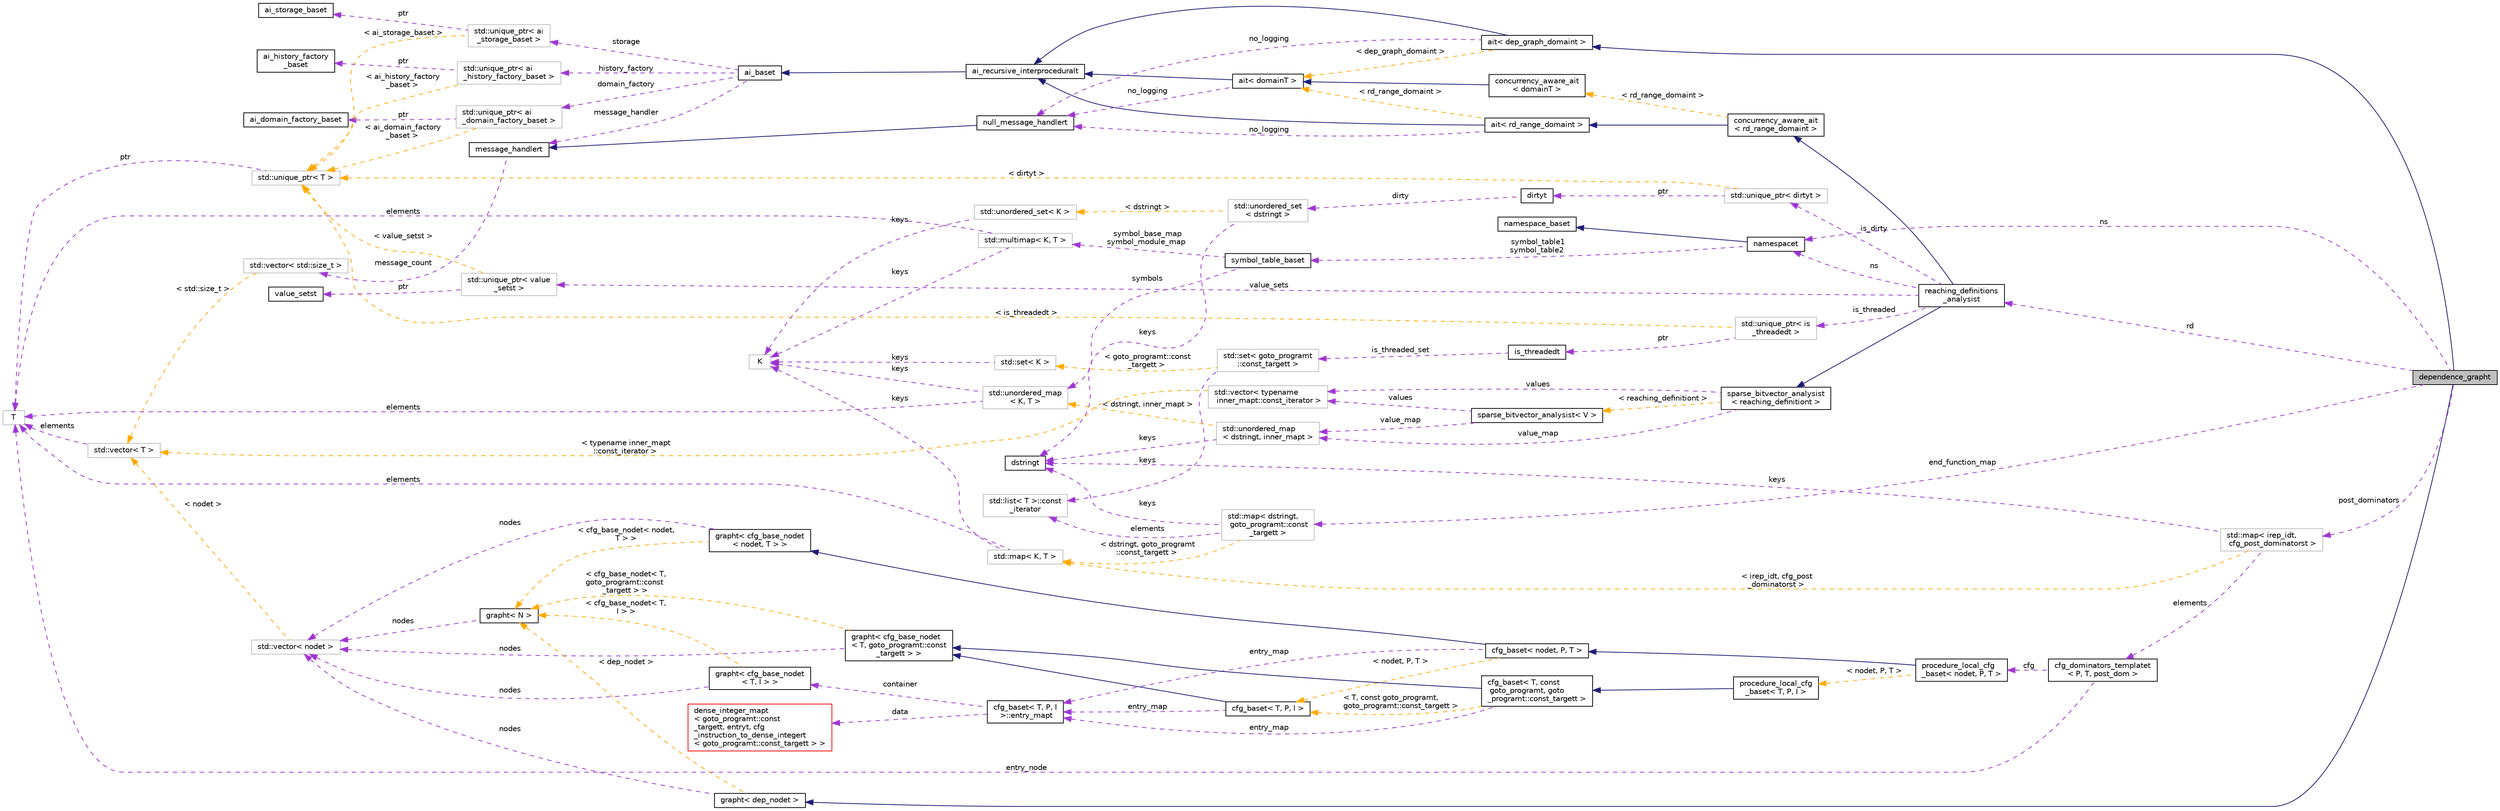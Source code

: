digraph "dependence_grapht"
{
 // LATEX_PDF_SIZE
  bgcolor="transparent";
  edge [fontname="Helvetica",fontsize="10",labelfontname="Helvetica",labelfontsize="10"];
  node [fontname="Helvetica",fontsize="10",shape=record];
  rankdir="LR";
  Node1 [label="dependence_grapht",height=0.2,width=0.4,color="black", fillcolor="grey75", style="filled", fontcolor="black",tooltip=" "];
  Node2 -> Node1 [dir="back",color="midnightblue",fontsize="10",style="solid",fontname="Helvetica"];
  Node2 [label="ait\< dep_graph_domaint \>",height=0.2,width=0.4,color="black",URL="$classait.html",tooltip=" "];
  Node3 -> Node2 [dir="back",color="midnightblue",fontsize="10",style="solid",fontname="Helvetica"];
  Node3 [label="ai_recursive_interproceduralt",height=0.2,width=0.4,color="black",URL="$classai__recursive__interproceduralt.html",tooltip=" "];
  Node4 -> Node3 [dir="back",color="midnightblue",fontsize="10",style="solid",fontname="Helvetica"];
  Node4 [label="ai_baset",height=0.2,width=0.4,color="black",URL="$classai__baset.html",tooltip="This is the basic interface of the abstract interpreter with default implementations of the core func..."];
  Node5 -> Node4 [dir="back",color="darkorchid3",fontsize="10",style="dashed",label=" message_handler" ,fontname="Helvetica"];
  Node5 [label="message_handlert",height=0.2,width=0.4,color="black",URL="$classmessage__handlert.html",tooltip=" "];
  Node6 -> Node5 [dir="back",color="darkorchid3",fontsize="10",style="dashed",label=" message_count" ,fontname="Helvetica"];
  Node6 [label="std::vector\< std::size_t \>",height=0.2,width=0.4,color="grey75",tooltip=" "];
  Node7 -> Node6 [dir="back",color="orange",fontsize="10",style="dashed",label=" \< std::size_t \>" ,fontname="Helvetica"];
  Node7 [label="std::vector\< T \>",height=0.2,width=0.4,color="grey75",tooltip="STL class."];
  Node8 -> Node7 [dir="back",color="darkorchid3",fontsize="10",style="dashed",label=" elements" ,fontname="Helvetica"];
  Node8 [label="T",height=0.2,width=0.4,color="grey75",tooltip=" "];
  Node9 -> Node4 [dir="back",color="darkorchid3",fontsize="10",style="dashed",label=" domain_factory" ,fontname="Helvetica"];
  Node9 [label="std::unique_ptr\< ai\l_domain_factory_baset \>",height=0.2,width=0.4,color="grey75",tooltip=" "];
  Node10 -> Node9 [dir="back",color="darkorchid3",fontsize="10",style="dashed",label=" ptr" ,fontname="Helvetica"];
  Node10 [label="ai_domain_factory_baset",height=0.2,width=0.4,color="black",URL="$classai__domain__factory__baset.html",tooltip=" "];
  Node11 -> Node9 [dir="back",color="orange",fontsize="10",style="dashed",label=" \< ai_domain_factory\l_baset \>" ,fontname="Helvetica"];
  Node11 [label="std::unique_ptr\< T \>",height=0.2,width=0.4,color="grey75",tooltip="STL class."];
  Node8 -> Node11 [dir="back",color="darkorchid3",fontsize="10",style="dashed",label=" ptr" ,fontname="Helvetica"];
  Node12 -> Node4 [dir="back",color="darkorchid3",fontsize="10",style="dashed",label=" storage" ,fontname="Helvetica"];
  Node12 [label="std::unique_ptr\< ai\l_storage_baset \>",height=0.2,width=0.4,color="grey75",tooltip=" "];
  Node13 -> Node12 [dir="back",color="darkorchid3",fontsize="10",style="dashed",label=" ptr" ,fontname="Helvetica"];
  Node13 [label="ai_storage_baset",height=0.2,width=0.4,color="black",URL="$classai__storage__baset.html",tooltip="This is the basic interface for storing domains."];
  Node11 -> Node12 [dir="back",color="orange",fontsize="10",style="dashed",label=" \< ai_storage_baset \>" ,fontname="Helvetica"];
  Node14 -> Node4 [dir="back",color="darkorchid3",fontsize="10",style="dashed",label=" history_factory" ,fontname="Helvetica"];
  Node14 [label="std::unique_ptr\< ai\l_history_factory_baset \>",height=0.2,width=0.4,color="grey75",tooltip=" "];
  Node15 -> Node14 [dir="back",color="darkorchid3",fontsize="10",style="dashed",label=" ptr" ,fontname="Helvetica"];
  Node15 [label="ai_history_factory\l_baset",height=0.2,width=0.4,color="black",URL="$classai__history__factory__baset.html",tooltip="As more detailed histories can get complex (for example, nested loops or deep, mutually recursive cal..."];
  Node11 -> Node14 [dir="back",color="orange",fontsize="10",style="dashed",label=" \< ai_history_factory\l_baset \>" ,fontname="Helvetica"];
  Node16 -> Node2 [dir="back",color="darkorchid3",fontsize="10",style="dashed",label=" no_logging" ,fontname="Helvetica"];
  Node16 [label="null_message_handlert",height=0.2,width=0.4,color="black",URL="$classnull__message__handlert.html",tooltip=" "];
  Node5 -> Node16 [dir="back",color="midnightblue",fontsize="10",style="solid",fontname="Helvetica"];
  Node17 -> Node2 [dir="back",color="orange",fontsize="10",style="dashed",label=" \< dep_graph_domaint \>" ,fontname="Helvetica"];
  Node17 [label="ait\< domainT \>",height=0.2,width=0.4,color="black",URL="$classait.html",tooltip="ait supplies three of the four components needed: an abstract interpreter (in this case handling func..."];
  Node3 -> Node17 [dir="back",color="midnightblue",fontsize="10",style="solid",fontname="Helvetica"];
  Node16 -> Node17 [dir="back",color="darkorchid3",fontsize="10",style="dashed",label=" no_logging" ,fontname="Helvetica"];
  Node18 -> Node1 [dir="back",color="midnightblue",fontsize="10",style="solid",fontname="Helvetica"];
  Node18 [label="grapht\< dep_nodet \>",height=0.2,width=0.4,color="black",URL="$classgrapht.html",tooltip=" "];
  Node19 -> Node18 [dir="back",color="darkorchid3",fontsize="10",style="dashed",label=" nodes" ,fontname="Helvetica"];
  Node19 [label="std::vector\< nodet \>",height=0.2,width=0.4,color="grey75",tooltip=" "];
  Node7 -> Node19 [dir="back",color="orange",fontsize="10",style="dashed",label=" \< nodet \>" ,fontname="Helvetica"];
  Node20 -> Node18 [dir="back",color="orange",fontsize="10",style="dashed",label=" \< dep_nodet \>" ,fontname="Helvetica"];
  Node20 [label="grapht\< N \>",height=0.2,width=0.4,color="black",URL="$classgrapht.html",tooltip="A generic directed graph with a parametric node type."];
  Node19 -> Node20 [dir="back",color="darkorchid3",fontsize="10",style="dashed",label=" nodes" ,fontname="Helvetica"];
  Node21 -> Node1 [dir="back",color="darkorchid3",fontsize="10",style="dashed",label=" end_function_map" ,fontname="Helvetica"];
  Node21 [label="std::map\< dstringt,\l goto_programt::const\l_targett \>",height=0.2,width=0.4,color="grey75",tooltip=" "];
  Node22 -> Node21 [dir="back",color="darkorchid3",fontsize="10",style="dashed",label=" keys" ,fontname="Helvetica"];
  Node22 [label="dstringt",height=0.2,width=0.4,color="black",URL="$classdstringt.html",tooltip="dstringt has one field, an unsigned integer no which is an index into a static table of strings."];
  Node23 -> Node21 [dir="back",color="darkorchid3",fontsize="10",style="dashed",label=" elements" ,fontname="Helvetica"];
  Node23 [label="std::list\< T \>::const\l_iterator",height=0.2,width=0.4,color="grey75",tooltip="STL iterator class."];
  Node24 -> Node21 [dir="back",color="orange",fontsize="10",style="dashed",label=" \< dstringt, goto_programt\l::const_targett \>" ,fontname="Helvetica"];
  Node24 [label="std::map\< K, T \>",height=0.2,width=0.4,color="grey75",tooltip="STL class."];
  Node25 -> Node24 [dir="back",color="darkorchid3",fontsize="10",style="dashed",label=" keys" ,fontname="Helvetica"];
  Node25 [label="K",height=0.2,width=0.4,color="grey75",tooltip=" "];
  Node8 -> Node24 [dir="back",color="darkorchid3",fontsize="10",style="dashed",label=" elements" ,fontname="Helvetica"];
  Node26 -> Node1 [dir="back",color="darkorchid3",fontsize="10",style="dashed",label=" ns" ,fontname="Helvetica"];
  Node26 [label="namespacet",height=0.2,width=0.4,color="black",URL="$classnamespacet.html",tooltip="A namespacet is essentially one or two symbol tables bound together, to allow for symbol lookups in t..."];
  Node27 -> Node26 [dir="back",color="midnightblue",fontsize="10",style="solid",fontname="Helvetica"];
  Node27 [label="namespace_baset",height=0.2,width=0.4,color="black",URL="$classnamespace__baset.html",tooltip="Basic interface for a namespace."];
  Node28 -> Node26 [dir="back",color="darkorchid3",fontsize="10",style="dashed",label=" symbol_table1\nsymbol_table2" ,fontname="Helvetica"];
  Node28 [label="symbol_table_baset",height=0.2,width=0.4,color="black",URL="$classsymbol__table__baset.html",tooltip="The symbol table base class interface."];
  Node29 -> Node28 [dir="back",color="darkorchid3",fontsize="10",style="dashed",label=" symbol_base_map\nsymbol_module_map" ,fontname="Helvetica"];
  Node29 [label="std::multimap\< K, T \>",height=0.2,width=0.4,color="grey75",tooltip="STL class."];
  Node25 -> Node29 [dir="back",color="darkorchid3",fontsize="10",style="dashed",label=" keys" ,fontname="Helvetica"];
  Node8 -> Node29 [dir="back",color="darkorchid3",fontsize="10",style="dashed",label=" elements" ,fontname="Helvetica"];
  Node30 -> Node28 [dir="back",color="darkorchid3",fontsize="10",style="dashed",label=" symbols" ,fontname="Helvetica"];
  Node30 [label="std::unordered_map\l\< K, T \>",height=0.2,width=0.4,color="grey75",tooltip="STL class."];
  Node25 -> Node30 [dir="back",color="darkorchid3",fontsize="10",style="dashed",label=" keys" ,fontname="Helvetica"];
  Node8 -> Node30 [dir="back",color="darkorchid3",fontsize="10",style="dashed",label=" elements" ,fontname="Helvetica"];
  Node31 -> Node1 [dir="back",color="darkorchid3",fontsize="10",style="dashed",label=" rd" ,fontname="Helvetica"];
  Node31 [label="reaching_definitions\l_analysist",height=0.2,width=0.4,color="black",URL="$classreaching__definitions__analysist.html",tooltip=" "];
  Node32 -> Node31 [dir="back",color="midnightblue",fontsize="10",style="solid",fontname="Helvetica"];
  Node32 [label="concurrency_aware_ait\l\< rd_range_domaint \>",height=0.2,width=0.4,color="black",URL="$classconcurrency__aware__ait.html",tooltip=" "];
  Node33 -> Node32 [dir="back",color="midnightblue",fontsize="10",style="solid",fontname="Helvetica"];
  Node33 [label="ait\< rd_range_domaint \>",height=0.2,width=0.4,color="black",URL="$classait.html",tooltip=" "];
  Node3 -> Node33 [dir="back",color="midnightblue",fontsize="10",style="solid",fontname="Helvetica"];
  Node16 -> Node33 [dir="back",color="darkorchid3",fontsize="10",style="dashed",label=" no_logging" ,fontname="Helvetica"];
  Node17 -> Node33 [dir="back",color="orange",fontsize="10",style="dashed",label=" \< rd_range_domaint \>" ,fontname="Helvetica"];
  Node34 -> Node32 [dir="back",color="orange",fontsize="10",style="dashed",label=" \< rd_range_domaint \>" ,fontname="Helvetica"];
  Node34 [label="concurrency_aware_ait\l\< domainT \>",height=0.2,width=0.4,color="black",URL="$classconcurrency__aware__ait.html",tooltip="Base class for concurrency-aware abstract interpretation."];
  Node17 -> Node34 [dir="back",color="midnightblue",fontsize="10",style="solid",fontname="Helvetica"];
  Node35 -> Node31 [dir="back",color="midnightblue",fontsize="10",style="solid",fontname="Helvetica"];
  Node35 [label="sparse_bitvector_analysist\l\< reaching_definitiont \>",height=0.2,width=0.4,color="black",URL="$classsparse__bitvector__analysist.html",tooltip=" "];
  Node36 -> Node35 [dir="back",color="darkorchid3",fontsize="10",style="dashed",label=" value_map" ,fontname="Helvetica"];
  Node36 [label="std::unordered_map\l\< dstringt, inner_mapt \>",height=0.2,width=0.4,color="grey75",tooltip=" "];
  Node22 -> Node36 [dir="back",color="darkorchid3",fontsize="10",style="dashed",label=" keys" ,fontname="Helvetica"];
  Node30 -> Node36 [dir="back",color="orange",fontsize="10",style="dashed",label=" \< dstringt, inner_mapt \>" ,fontname="Helvetica"];
  Node37 -> Node35 [dir="back",color="darkorchid3",fontsize="10",style="dashed",label=" values" ,fontname="Helvetica"];
  Node37 [label="std::vector\< typename\l inner_mapt::const_iterator \>",height=0.2,width=0.4,color="grey75",tooltip=" "];
  Node7 -> Node37 [dir="back",color="orange",fontsize="10",style="dashed",label=" \< typename inner_mapt\l::const_iterator \>" ,fontname="Helvetica"];
  Node38 -> Node35 [dir="back",color="orange",fontsize="10",style="dashed",label=" \< reaching_definitiont \>" ,fontname="Helvetica"];
  Node38 [label="sparse_bitvector_analysist\< V \>",height=0.2,width=0.4,color="black",URL="$classsparse__bitvector__analysist.html",tooltip="An instance of this class provides an assignment of unique numeric ID to each inserted reaching_defin..."];
  Node36 -> Node38 [dir="back",color="darkorchid3",fontsize="10",style="dashed",label=" value_map" ,fontname="Helvetica"];
  Node37 -> Node38 [dir="back",color="darkorchid3",fontsize="10",style="dashed",label=" values" ,fontname="Helvetica"];
  Node39 -> Node31 [dir="back",color="darkorchid3",fontsize="10",style="dashed",label=" is_threaded" ,fontname="Helvetica"];
  Node39 [label="std::unique_ptr\< is\l_threadedt \>",height=0.2,width=0.4,color="grey75",tooltip=" "];
  Node40 -> Node39 [dir="back",color="darkorchid3",fontsize="10",style="dashed",label=" ptr" ,fontname="Helvetica"];
  Node40 [label="is_threadedt",height=0.2,width=0.4,color="black",URL="$classis__threadedt.html",tooltip=" "];
  Node41 -> Node40 [dir="back",color="darkorchid3",fontsize="10",style="dashed",label=" is_threaded_set" ,fontname="Helvetica"];
  Node41 [label="std::set\< goto_programt\l::const_targett \>",height=0.2,width=0.4,color="grey75",tooltip=" "];
  Node23 -> Node41 [dir="back",color="darkorchid3",fontsize="10",style="dashed",label=" keys" ,fontname="Helvetica"];
  Node42 -> Node41 [dir="back",color="orange",fontsize="10",style="dashed",label=" \< goto_programt::const\l_targett \>" ,fontname="Helvetica"];
  Node42 [label="std::set\< K \>",height=0.2,width=0.4,color="grey75",tooltip="STL class."];
  Node25 -> Node42 [dir="back",color="darkorchid3",fontsize="10",style="dashed",label=" keys" ,fontname="Helvetica"];
  Node11 -> Node39 [dir="back",color="orange",fontsize="10",style="dashed",label=" \< is_threadedt \>" ,fontname="Helvetica"];
  Node43 -> Node31 [dir="back",color="darkorchid3",fontsize="10",style="dashed",label=" value_sets" ,fontname="Helvetica"];
  Node43 [label="std::unique_ptr\< value\l_setst \>",height=0.2,width=0.4,color="grey75",tooltip=" "];
  Node44 -> Node43 [dir="back",color="darkorchid3",fontsize="10",style="dashed",label=" ptr" ,fontname="Helvetica"];
  Node44 [label="value_setst",height=0.2,width=0.4,color="black",URL="$classvalue__setst.html",tooltip=" "];
  Node11 -> Node43 [dir="back",color="orange",fontsize="10",style="dashed",label=" \< value_setst \>" ,fontname="Helvetica"];
  Node26 -> Node31 [dir="back",color="darkorchid3",fontsize="10",style="dashed",label=" ns" ,fontname="Helvetica"];
  Node45 -> Node31 [dir="back",color="darkorchid3",fontsize="10",style="dashed",label=" is_dirty" ,fontname="Helvetica"];
  Node45 [label="std::unique_ptr\< dirtyt \>",height=0.2,width=0.4,color="grey75",tooltip=" "];
  Node46 -> Node45 [dir="back",color="darkorchid3",fontsize="10",style="dashed",label=" ptr" ,fontname="Helvetica"];
  Node46 [label="dirtyt",height=0.2,width=0.4,color="black",URL="$classdirtyt.html",tooltip="Dirty variables are ones which have their address taken so we can't reliably work out where they may ..."];
  Node47 -> Node46 [dir="back",color="darkorchid3",fontsize="10",style="dashed",label=" dirty" ,fontname="Helvetica"];
  Node47 [label="std::unordered_set\l\< dstringt \>",height=0.2,width=0.4,color="grey75",tooltip=" "];
  Node22 -> Node47 [dir="back",color="darkorchid3",fontsize="10",style="dashed",label=" keys" ,fontname="Helvetica"];
  Node48 -> Node47 [dir="back",color="orange",fontsize="10",style="dashed",label=" \< dstringt \>" ,fontname="Helvetica"];
  Node48 [label="std::unordered_set\< K \>",height=0.2,width=0.4,color="grey75",tooltip="STL class."];
  Node25 -> Node48 [dir="back",color="darkorchid3",fontsize="10",style="dashed",label=" keys" ,fontname="Helvetica"];
  Node11 -> Node45 [dir="back",color="orange",fontsize="10",style="dashed",label=" \< dirtyt \>" ,fontname="Helvetica"];
  Node49 -> Node1 [dir="back",color="darkorchid3",fontsize="10",style="dashed",label=" post_dominators" ,fontname="Helvetica"];
  Node49 [label="std::map\< irep_idt,\l cfg_post_dominatorst \>",height=0.2,width=0.4,color="grey75",tooltip=" "];
  Node50 -> Node49 [dir="back",color="darkorchid3",fontsize="10",style="dashed",label=" elements" ,fontname="Helvetica"];
  Node50 [label="cfg_dominators_templatet\l\< P, T, post_dom \>",height=0.2,width=0.4,color="black",URL="$classcfg__dominators__templatet.html",tooltip="Dominator graph."];
  Node51 -> Node50 [dir="back",color="darkorchid3",fontsize="10",style="dashed",label=" cfg" ,fontname="Helvetica"];
  Node51 [label="procedure_local_cfg\l_baset\< nodet, P, T \>",height=0.2,width=0.4,color="black",URL="$classprocedure__local__cfg__baset.html",tooltip=" "];
  Node52 -> Node51 [dir="back",color="midnightblue",fontsize="10",style="solid",fontname="Helvetica"];
  Node52 [label="cfg_baset\< nodet, P, T \>",height=0.2,width=0.4,color="black",URL="$classcfg__baset.html",tooltip=" "];
  Node53 -> Node52 [dir="back",color="midnightblue",fontsize="10",style="solid",fontname="Helvetica"];
  Node53 [label="grapht\< cfg_base_nodet\l\< nodet, T \> \>",height=0.2,width=0.4,color="black",URL="$classgrapht.html",tooltip=" "];
  Node19 -> Node53 [dir="back",color="darkorchid3",fontsize="10",style="dashed",label=" nodes" ,fontname="Helvetica"];
  Node20 -> Node53 [dir="back",color="orange",fontsize="10",style="dashed",label=" \< cfg_base_nodet\< nodet,\l T \> \>" ,fontname="Helvetica"];
  Node54 -> Node52 [dir="back",color="darkorchid3",fontsize="10",style="dashed",label=" entry_map" ,fontname="Helvetica"];
  Node54 [label="cfg_baset\< T, P, I\l \>::entry_mapt",height=0.2,width=0.4,color="black",URL="$classcfg__baset_1_1entry__mapt.html",tooltip=" "];
  Node55 -> Node54 [dir="back",color="darkorchid3",fontsize="10",style="dashed",label=" data" ,fontname="Helvetica"];
  Node55 [label="dense_integer_mapt\l\< goto_programt::const\l_targett, entryt, cfg\l_instruction_to_dense_integert\l\< goto_programt::const_targett \> \>",height=0.2,width=0.4,color="red",URL="$classdense__integer__mapt.html",tooltip=" "];
  Node62 -> Node54 [dir="back",color="darkorchid3",fontsize="10",style="dashed",label=" container" ,fontname="Helvetica"];
  Node62 [label="grapht\< cfg_base_nodet\l\< T, I \> \>",height=0.2,width=0.4,color="black",URL="$classgrapht.html",tooltip=" "];
  Node19 -> Node62 [dir="back",color="darkorchid3",fontsize="10",style="dashed",label=" nodes" ,fontname="Helvetica"];
  Node20 -> Node62 [dir="back",color="orange",fontsize="10",style="dashed",label=" \< cfg_base_nodet\< T,\l I \> \>" ,fontname="Helvetica"];
  Node63 -> Node52 [dir="back",color="orange",fontsize="10",style="dashed",label=" \< nodet, P, T \>" ,fontname="Helvetica"];
  Node63 [label="cfg_baset\< T, P, I \>",height=0.2,width=0.4,color="black",URL="$classcfg__baset.html",tooltip="A multi-procedural control flow graph (CFG) whose nodes store references to instructions in a GOTO pr..."];
  Node64 -> Node63 [dir="back",color="midnightblue",fontsize="10",style="solid",fontname="Helvetica"];
  Node64 [label="grapht\< cfg_base_nodet\l\< T, goto_programt::const\l_targett \> \>",height=0.2,width=0.4,color="black",URL="$classgrapht.html",tooltip=" "];
  Node19 -> Node64 [dir="back",color="darkorchid3",fontsize="10",style="dashed",label=" nodes" ,fontname="Helvetica"];
  Node20 -> Node64 [dir="back",color="orange",fontsize="10",style="dashed",label=" \< cfg_base_nodet\< T,\l goto_programt::const\l_targett \> \>" ,fontname="Helvetica"];
  Node54 -> Node63 [dir="back",color="darkorchid3",fontsize="10",style="dashed",label=" entry_map" ,fontname="Helvetica"];
  Node65 -> Node51 [dir="back",color="orange",fontsize="10",style="dashed",label=" \< nodet, P, T \>" ,fontname="Helvetica"];
  Node65 [label="procedure_local_cfg\l_baset\< T, P, I \>",height=0.2,width=0.4,color="black",URL="$classprocedure__local__cfg__baset.html",tooltip=" "];
  Node66 -> Node65 [dir="back",color="midnightblue",fontsize="10",style="solid",fontname="Helvetica"];
  Node66 [label="cfg_baset\< T, const\l goto_programt, goto\l_programt::const_targett \>",height=0.2,width=0.4,color="black",URL="$classcfg__baset.html",tooltip=" "];
  Node64 -> Node66 [dir="back",color="midnightblue",fontsize="10",style="solid",fontname="Helvetica"];
  Node54 -> Node66 [dir="back",color="darkorchid3",fontsize="10",style="dashed",label=" entry_map" ,fontname="Helvetica"];
  Node63 -> Node66 [dir="back",color="orange",fontsize="10",style="dashed",label=" \< T, const goto_programt,\l goto_programt::const_targett \>" ,fontname="Helvetica"];
  Node8 -> Node50 [dir="back",color="darkorchid3",fontsize="10",style="dashed",label=" entry_node" ,fontname="Helvetica"];
  Node22 -> Node49 [dir="back",color="darkorchid3",fontsize="10",style="dashed",label=" keys" ,fontname="Helvetica"];
  Node24 -> Node49 [dir="back",color="orange",fontsize="10",style="dashed",label=" \< irep_idt, cfg_post\l_dominatorst \>" ,fontname="Helvetica"];
}
